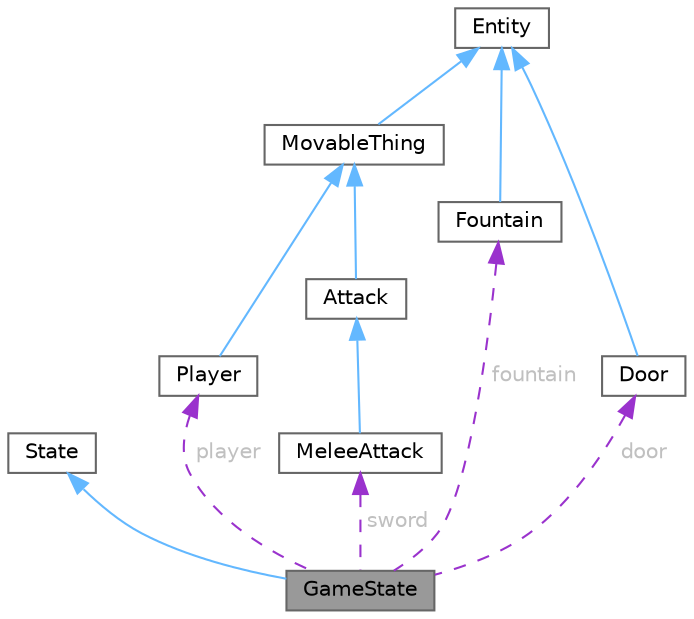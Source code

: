 digraph "GameState"
{
 // LATEX_PDF_SIZE
  bgcolor="transparent";
  edge [fontname=Helvetica,fontsize=10,labelfontname=Helvetica,labelfontsize=10];
  node [fontname=Helvetica,fontsize=10,shape=box,height=0.2,width=0.4];
  Node1 [id="Node000001",label="GameState",height=0.2,width=0.4,color="gray40", fillcolor="grey60", style="filled", fontcolor="black",tooltip="Representerar huvudspelets tillstånd där spelets logik hanteras."];
  Node2 -> Node1 [id="edge1_Node000001_Node000002",dir="back",color="steelblue1",style="solid",tooltip=" "];
  Node2 [id="Node000002",label="State",height=0.2,width=0.4,color="gray40", fillcolor="white", style="filled",URL="$classState.html",tooltip="En abstrakt basklass för olika spel-tillstånd."];
  Node3 -> Node1 [id="edge2_Node000001_Node000003",dir="back",color="darkorchid3",style="dashed",tooltip=" ",label=" player",fontcolor="grey" ];
  Node3 [id="Node000003",label="Player",height=0.2,width=0.4,color="gray40", fillcolor="white", style="filled",URL="$classPlayer.html",tooltip="Representerar spelaren i spelet."];
  Node4 -> Node3 [id="edge3_Node000003_Node000004",dir="back",color="steelblue1",style="solid",tooltip=" "];
  Node4 [id="Node000004",label="MovableThing",height=0.2,width=0.4,color="gray40", fillcolor="white", style="filled",URL="$classMovableThing.html",tooltip="Representerar alla rörliga objekt i spelet."];
  Node5 -> Node4 [id="edge4_Node000004_Node000005",dir="back",color="steelblue1",style="solid",tooltip=" "];
  Node5 [id="Node000005",label="Entity",height=0.2,width=0.4,color="gray40", fillcolor="white", style="filled",URL="$classEntity.html",tooltip="Basklass för alla objekt i spelet."];
  Node6 -> Node1 [id="edge5_Node000001_Node000006",dir="back",color="darkorchid3",style="dashed",tooltip=" ",label=" fountain",fontcolor="grey" ];
  Node6 [id="Node000006",label="Fountain",height=0.2,width=0.4,color="gray40", fillcolor="white", style="filled",URL="$classFountain.html",tooltip="Klass för fontän som ger tillbaka liv när spelaren rör dess hitbox."];
  Node5 -> Node6 [id="edge6_Node000006_Node000005",dir="back",color="steelblue1",style="solid",tooltip=" "];
  Node7 -> Node1 [id="edge7_Node000001_Node000007",dir="back",color="darkorchid3",style="dashed",tooltip=" ",label=" door",fontcolor="grey" ];
  Node7 [id="Node000007",label="Door",height=0.2,width=0.4,color="gray40", fillcolor="white", style="filled",URL="$classDoor.html",tooltip="Representerar en dörr i spelet."];
  Node5 -> Node7 [id="edge8_Node000007_Node000005",dir="back",color="steelblue1",style="solid",tooltip=" "];
  Node8 -> Node1 [id="edge9_Node000001_Node000008",dir="back",color="darkorchid3",style="dashed",tooltip=" ",label=" sword",fontcolor="grey" ];
  Node8 [id="Node000008",label="MeleeAttack",height=0.2,width=0.4,color="gray40", fillcolor="white", style="filled",URL="$classMeleeAttack.html",tooltip="Representerar en melee attack."];
  Node9 -> Node8 [id="edge10_Node000008_Node000009",dir="back",color="steelblue1",style="solid",tooltip=" "];
  Node9 [id="Node000009",label="Attack",height=0.2,width=0.4,color="gray40", fillcolor="white", style="filled",URL="$classAttack.html",tooltip="Samlade funktioner för de olika attackerna i spelet."];
  Node4 -> Node9 [id="edge11_Node000009_Node000004",dir="back",color="steelblue1",style="solid",tooltip=" "];
}
